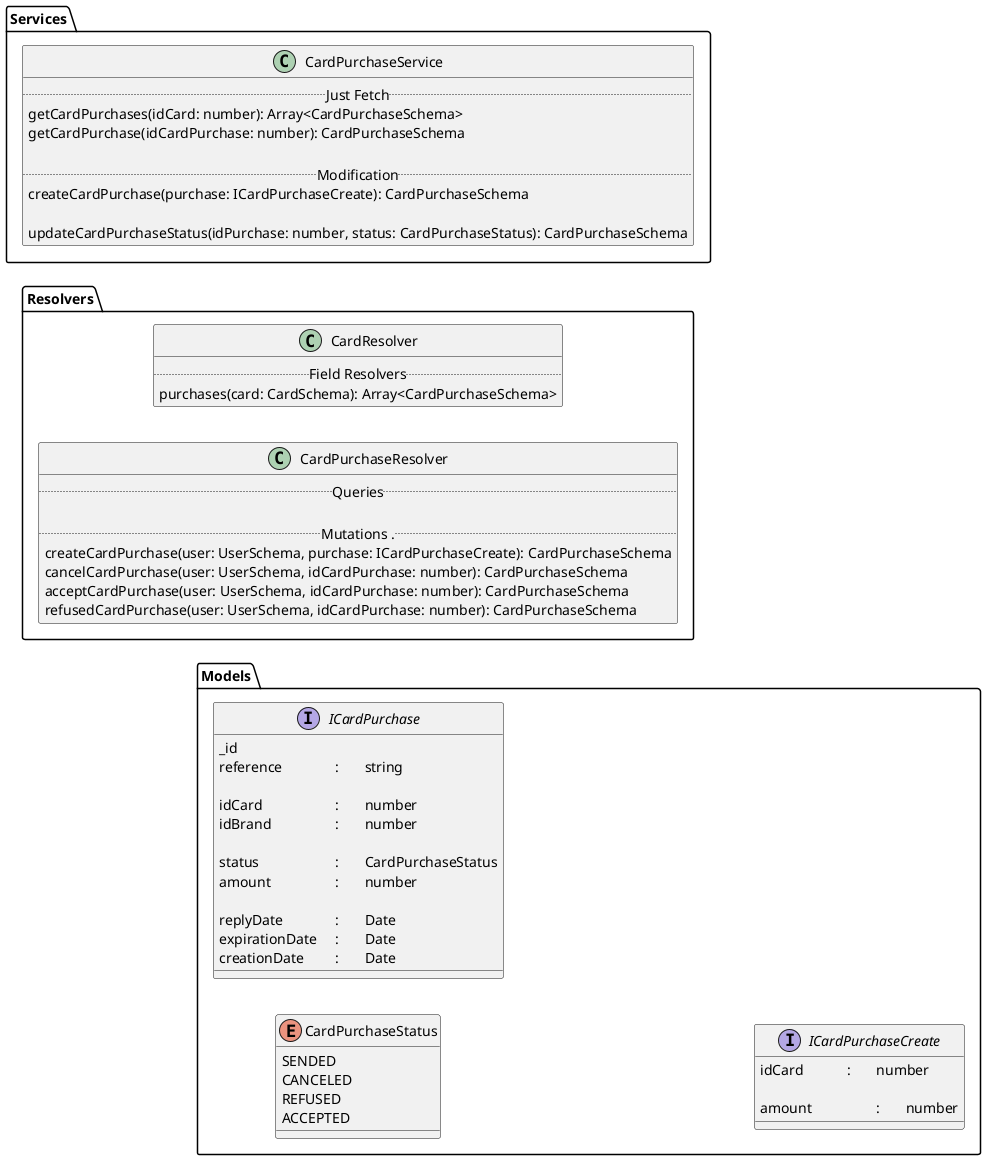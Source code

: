 @startuml

left to right direction
folder Models {
	enum CardPurchaseStatus {
		SENDED
		CANCELED
		REFUSED
		ACCEPTED
	}
	interface ICardPurchase {
		_id
		reference		:	string

		idCard			:	number
		idBrand			:	number

		status			:	CardPurchaseStatus
		amount			:	number

		replyDate		:	Date
		expirationDate	:	Date
		creationDate		:	Date
	}

	interface ICardPurchaseCreate {
		idCard		:	number

		amount			:	number
	}
}

folder Resolvers {

	class CardResolver {
		.. Field Resolvers ..
		purchases(card: CardSchema): Array<CardPurchaseSchema>
	}
	class CardPurchaseResolver {
		.. Queries ..

		.. Mutations ...
		createCardPurchase(user: UserSchema, purchase: ICardPurchaseCreate): CardPurchaseSchema
		cancelCardPurchase(user: UserSchema, idCardPurchase: number): CardPurchaseSchema
		acceptCardPurchase(user: UserSchema, idCardPurchase: number): CardPurchaseSchema
		refusedCardPurchase(user: UserSchema, idCardPurchase: number): CardPurchaseSchema
	}
}

folder Services {

	class CardPurchaseService {
		.. Just Fetch ..
		getCardPurchases(idCard: number): Array<CardPurchaseSchema>
		getCardPurchase(idCardPurchase: number): CardPurchaseSchema

		.. Modification ..
		createCardPurchase(purchase: ICardPurchaseCreate): CardPurchaseSchema

		updateCardPurchaseStatus(idPurchase: number, status: CardPurchaseStatus): CardPurchaseSchema
	}
}

@enduml